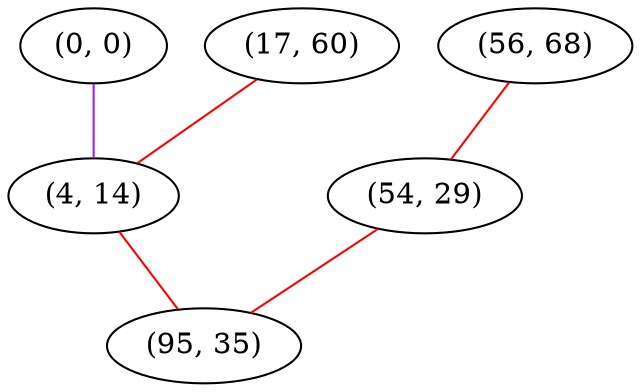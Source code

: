 graph "" {
"(0, 0)";
"(17, 60)";
"(4, 14)";
"(56, 68)";
"(54, 29)";
"(95, 35)";
"(0, 0)" -- "(4, 14)"  [color=purple, key=0, weight=4];
"(17, 60)" -- "(4, 14)"  [color=red, key=0, weight=1];
"(4, 14)" -- "(95, 35)"  [color=red, key=0, weight=1];
"(56, 68)" -- "(54, 29)"  [color=red, key=0, weight=1];
"(54, 29)" -- "(95, 35)"  [color=red, key=0, weight=1];
}

